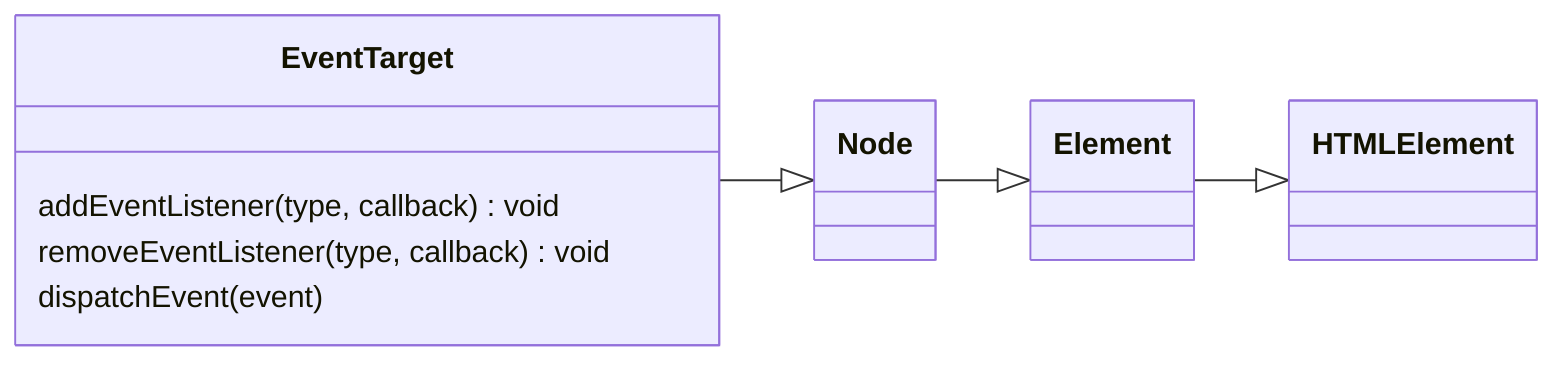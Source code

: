 classDiagram
  direction RL
  HTMLElement <|-- Element
  Element <|-- Node
  Node <|-- EventTarget
  class EventTarget {
    addEventListener(type, callback) void
    removeEventListener(type, callback) void
    dispatchEvent(event)
  }